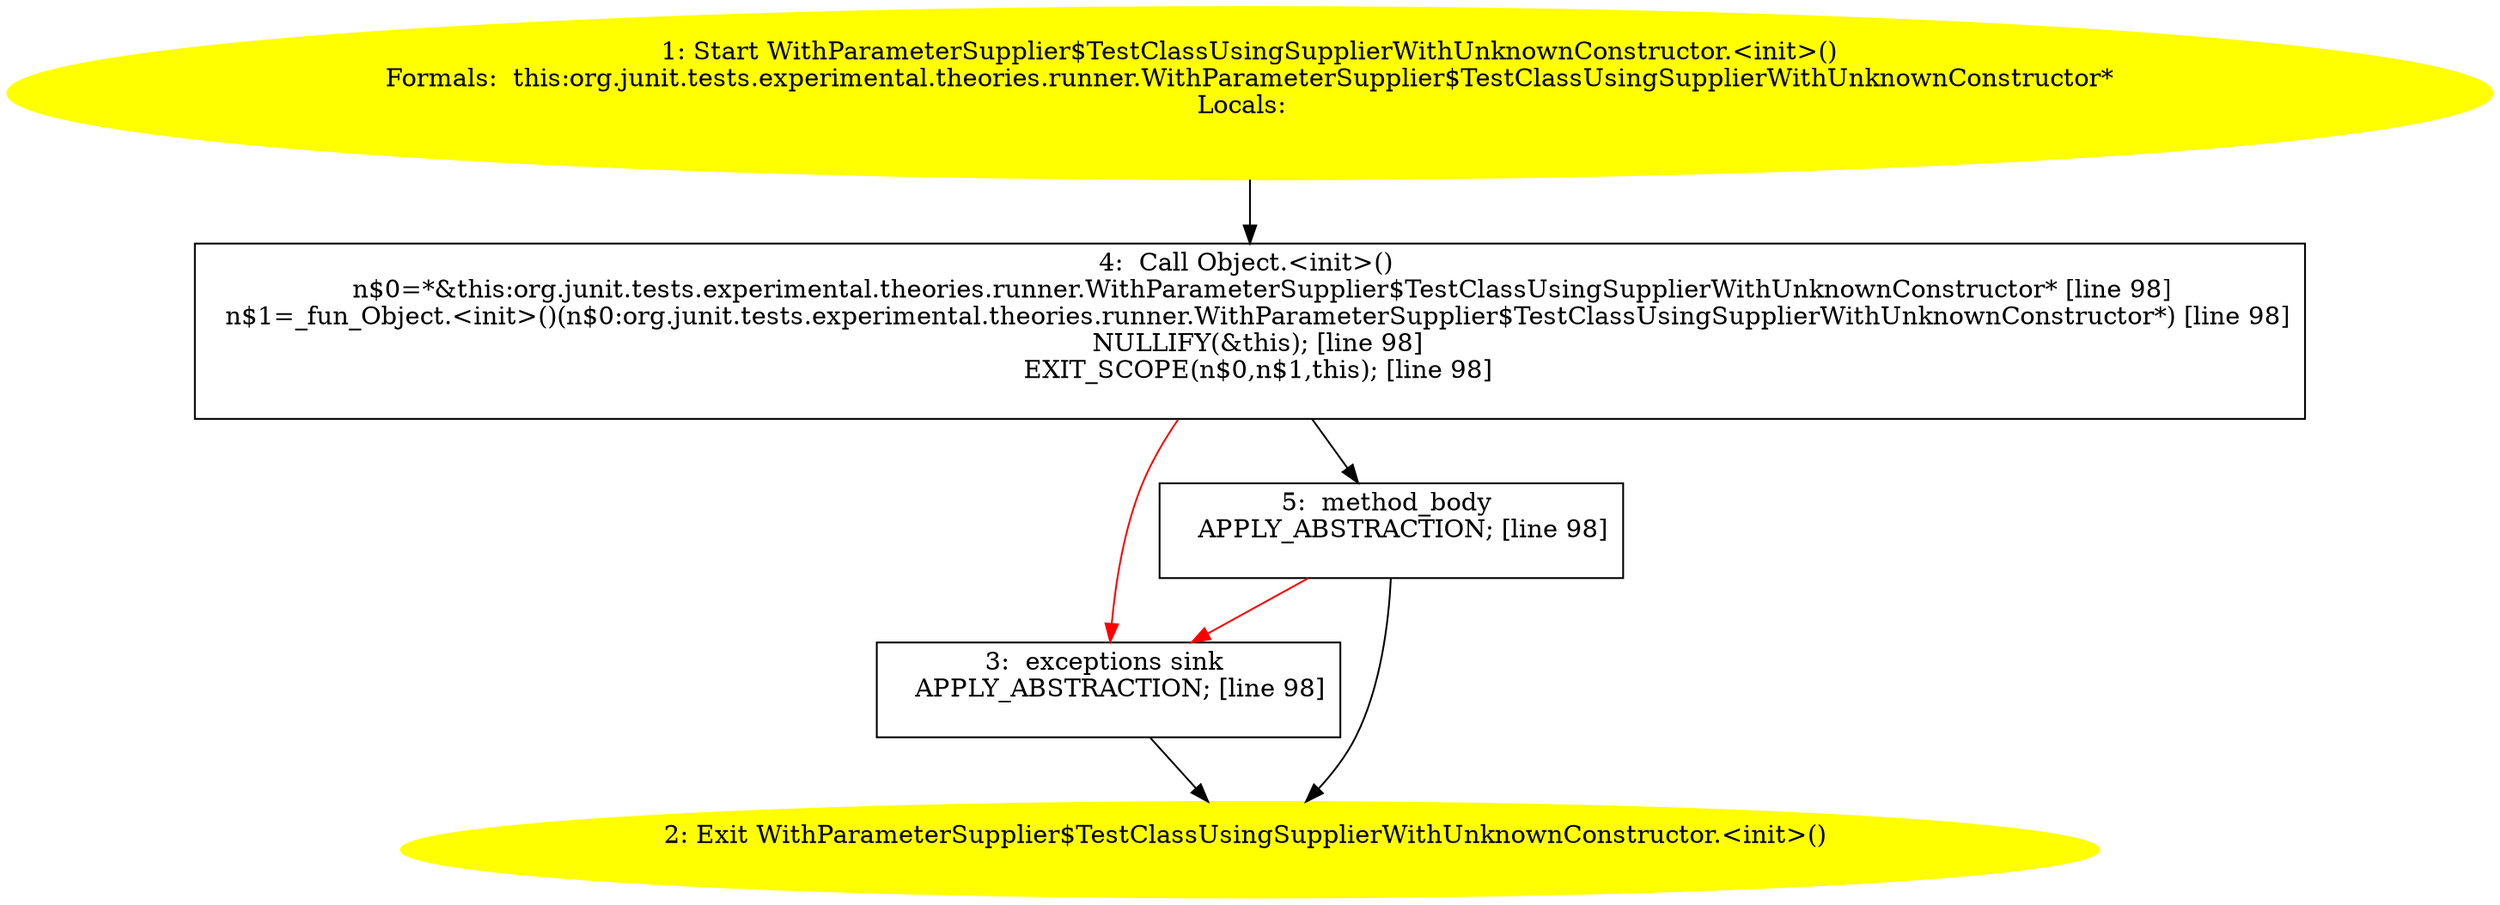 /* @generated */
digraph cfg {
"org.junit.tests.experimental.theories.runner.WithParameterSupplier$TestClassUsingSupplierWithUnknown.71b6de7eada8deb24645c9814640680f_1" [label="1: Start WithParameterSupplier$TestClassUsingSupplierWithUnknownConstructor.<init>()\nFormals:  this:org.junit.tests.experimental.theories.runner.WithParameterSupplier$TestClassUsingSupplierWithUnknownConstructor*\nLocals:  \n  " color=yellow style=filled]
	

	 "org.junit.tests.experimental.theories.runner.WithParameterSupplier$TestClassUsingSupplierWithUnknown.71b6de7eada8deb24645c9814640680f_1" -> "org.junit.tests.experimental.theories.runner.WithParameterSupplier$TestClassUsingSupplierWithUnknown.71b6de7eada8deb24645c9814640680f_4" ;
"org.junit.tests.experimental.theories.runner.WithParameterSupplier$TestClassUsingSupplierWithUnknown.71b6de7eada8deb24645c9814640680f_2" [label="2: Exit WithParameterSupplier$TestClassUsingSupplierWithUnknownConstructor.<init>() \n  " color=yellow style=filled]
	

"org.junit.tests.experimental.theories.runner.WithParameterSupplier$TestClassUsingSupplierWithUnknown.71b6de7eada8deb24645c9814640680f_3" [label="3:  exceptions sink \n   APPLY_ABSTRACTION; [line 98]\n " shape="box"]
	

	 "org.junit.tests.experimental.theories.runner.WithParameterSupplier$TestClassUsingSupplierWithUnknown.71b6de7eada8deb24645c9814640680f_3" -> "org.junit.tests.experimental.theories.runner.WithParameterSupplier$TestClassUsingSupplierWithUnknown.71b6de7eada8deb24645c9814640680f_2" ;
"org.junit.tests.experimental.theories.runner.WithParameterSupplier$TestClassUsingSupplierWithUnknown.71b6de7eada8deb24645c9814640680f_4" [label="4:  Call Object.<init>() \n   n$0=*&this:org.junit.tests.experimental.theories.runner.WithParameterSupplier$TestClassUsingSupplierWithUnknownConstructor* [line 98]\n  n$1=_fun_Object.<init>()(n$0:org.junit.tests.experimental.theories.runner.WithParameterSupplier$TestClassUsingSupplierWithUnknownConstructor*) [line 98]\n  NULLIFY(&this); [line 98]\n  EXIT_SCOPE(n$0,n$1,this); [line 98]\n " shape="box"]
	

	 "org.junit.tests.experimental.theories.runner.WithParameterSupplier$TestClassUsingSupplierWithUnknown.71b6de7eada8deb24645c9814640680f_4" -> "org.junit.tests.experimental.theories.runner.WithParameterSupplier$TestClassUsingSupplierWithUnknown.71b6de7eada8deb24645c9814640680f_5" ;
	 "org.junit.tests.experimental.theories.runner.WithParameterSupplier$TestClassUsingSupplierWithUnknown.71b6de7eada8deb24645c9814640680f_4" -> "org.junit.tests.experimental.theories.runner.WithParameterSupplier$TestClassUsingSupplierWithUnknown.71b6de7eada8deb24645c9814640680f_3" [color="red" ];
"org.junit.tests.experimental.theories.runner.WithParameterSupplier$TestClassUsingSupplierWithUnknown.71b6de7eada8deb24645c9814640680f_5" [label="5:  method_body \n   APPLY_ABSTRACTION; [line 98]\n " shape="box"]
	

	 "org.junit.tests.experimental.theories.runner.WithParameterSupplier$TestClassUsingSupplierWithUnknown.71b6de7eada8deb24645c9814640680f_5" -> "org.junit.tests.experimental.theories.runner.WithParameterSupplier$TestClassUsingSupplierWithUnknown.71b6de7eada8deb24645c9814640680f_2" ;
	 "org.junit.tests.experimental.theories.runner.WithParameterSupplier$TestClassUsingSupplierWithUnknown.71b6de7eada8deb24645c9814640680f_5" -> "org.junit.tests.experimental.theories.runner.WithParameterSupplier$TestClassUsingSupplierWithUnknown.71b6de7eada8deb24645c9814640680f_3" [color="red" ];
}
